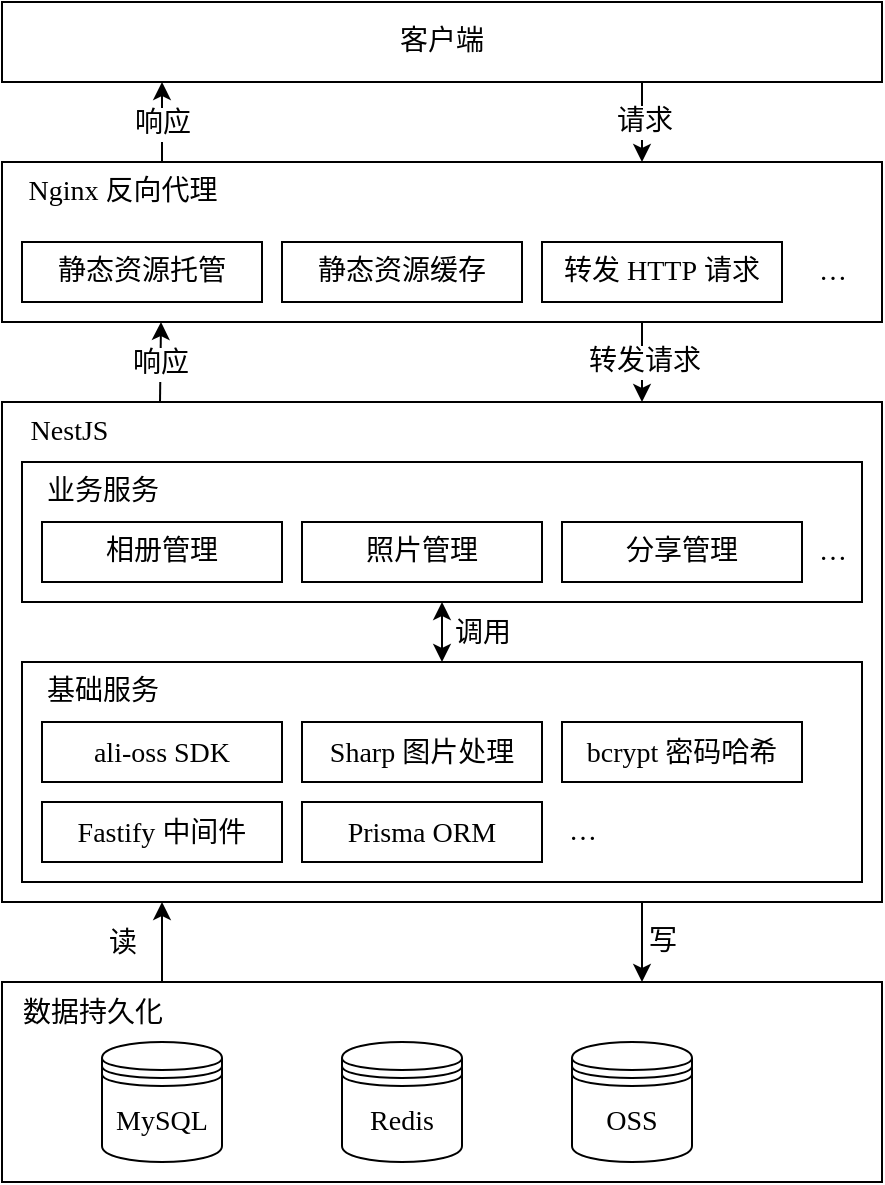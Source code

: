 <mxfile version="21.3.4" type="github">
  <diagram name="第 1 页" id="sVNKX02d8d3XeQ7yls5P">
    <mxGraphModel dx="1026" dy="599" grid="1" gridSize="10" guides="1" tooltips="1" connect="1" arrows="1" fold="1" page="1" pageScale="1" pageWidth="850" pageHeight="1100" math="0" shadow="0">
      <root>
        <mxCell id="0" />
        <mxCell id="1" parent="0" />
        <mxCell id="CnwSTAaUT7kjjvBv1FAx-1" value="" style="rounded=0;whiteSpace=wrap;html=1;" parent="1" vertex="1">
          <mxGeometry x="80" y="100" width="440" height="80" as="geometry" />
        </mxCell>
        <mxCell id="CnwSTAaUT7kjjvBv1FAx-2" value="&lt;font face=&quot;Times New Roman&quot; style=&quot;font-size: 14px;&quot;&gt;Nginx &lt;/font&gt;&lt;font style=&quot;font-size: 14px;&quot; face=&quot;宋体&quot;&gt;反向代理&lt;/font&gt;" style="text;html=1;align=center;verticalAlign=middle;resizable=0;points=[];autosize=1;strokeColor=none;fillColor=none;" parent="1" vertex="1">
          <mxGeometry x="80" y="100" width="120" height="30" as="geometry" />
        </mxCell>
        <mxCell id="CnwSTAaUT7kjjvBv1FAx-4" value="&lt;font face=&quot;宋体&quot; style=&quot;font-size: 14px;&quot;&gt;静态资源托管&lt;/font&gt;" style="rounded=0;whiteSpace=wrap;html=1;" parent="1" vertex="1">
          <mxGeometry x="90" y="140" width="120" height="30" as="geometry" />
        </mxCell>
        <mxCell id="CnwSTAaUT7kjjvBv1FAx-5" value="&lt;font face=&quot;宋体&quot; style=&quot;font-size: 14px;&quot;&gt;静态资源缓存&lt;/font&gt;" style="rounded=0;whiteSpace=wrap;html=1;" parent="1" vertex="1">
          <mxGeometry x="220" y="140" width="120" height="30" as="geometry" />
        </mxCell>
        <mxCell id="CnwSTAaUT7kjjvBv1FAx-6" value="&lt;font style=&quot;font-size: 14px;&quot; face=&quot;宋体&quot;&gt;…&lt;/font&gt;" style="text;html=1;align=center;verticalAlign=middle;resizable=0;points=[];autosize=1;strokeColor=none;fillColor=none;" parent="1" vertex="1">
          <mxGeometry x="475" y="140" width="40" height="30" as="geometry" />
        </mxCell>
        <mxCell id="CnwSTAaUT7kjjvBv1FAx-7" value="&lt;font face=&quot;宋体&quot; style=&quot;font-size: 14px;&quot;&gt;客户端&lt;/font&gt;" style="rounded=0;whiteSpace=wrap;html=1;" parent="1" vertex="1">
          <mxGeometry x="80" y="20" width="440" height="40" as="geometry" />
        </mxCell>
        <mxCell id="CnwSTAaUT7kjjvBv1FAx-8" value="" style="rounded=0;whiteSpace=wrap;html=1;" parent="1" vertex="1">
          <mxGeometry x="80" y="220" width="440" height="250" as="geometry" />
        </mxCell>
        <mxCell id="CnwSTAaUT7kjjvBv1FAx-9" value="&lt;font face=&quot;Times New Roman&quot; style=&quot;font-size: 14px;&quot;&gt;NestJS&amp;nbsp;&lt;/font&gt;" style="text;html=1;align=center;verticalAlign=middle;resizable=0;points=[];autosize=1;strokeColor=none;fillColor=none;" parent="1" vertex="1">
          <mxGeometry x="80" y="220" width="70" height="30" as="geometry" />
        </mxCell>
        <mxCell id="CnwSTAaUT7kjjvBv1FAx-14" value="" style="rounded=0;whiteSpace=wrap;html=1;" parent="1" vertex="1">
          <mxGeometry x="90" y="250" width="420" height="70" as="geometry" />
        </mxCell>
        <mxCell id="CnwSTAaUT7kjjvBv1FAx-15" value="&lt;font face=&quot;宋体&quot; style=&quot;font-size: 14px;&quot;&gt;业务服务&lt;/font&gt;" style="text;html=1;align=center;verticalAlign=middle;resizable=0;points=[];autosize=1;strokeColor=none;fillColor=none;" parent="1" vertex="1">
          <mxGeometry x="90" y="250" width="80" height="30" as="geometry" />
        </mxCell>
        <mxCell id="CnwSTAaUT7kjjvBv1FAx-16" value="" style="rounded=0;whiteSpace=wrap;html=1;" parent="1" vertex="1">
          <mxGeometry x="90" y="350" width="420" height="110" as="geometry" />
        </mxCell>
        <mxCell id="CnwSTAaUT7kjjvBv1FAx-17" value="&lt;font face=&quot;宋体&quot; style=&quot;font-size: 14px;&quot;&gt;基础服务&lt;/font&gt;" style="text;html=1;align=center;verticalAlign=middle;resizable=0;points=[];autosize=1;strokeColor=none;fillColor=none;" parent="1" vertex="1">
          <mxGeometry x="90" y="350" width="80" height="30" as="geometry" />
        </mxCell>
        <mxCell id="CnwSTAaUT7kjjvBv1FAx-18" value="&lt;font face=&quot;宋体&quot; style=&quot;font-size: 14px;&quot;&gt;相册管理&lt;/font&gt;" style="rounded=0;whiteSpace=wrap;html=1;" parent="1" vertex="1">
          <mxGeometry x="100" y="280" width="120" height="30" as="geometry" />
        </mxCell>
        <mxCell id="CnwSTAaUT7kjjvBv1FAx-19" value="&lt;font face=&quot;宋体&quot; style=&quot;font-size: 14px;&quot;&gt;照片管理&lt;/font&gt;" style="rounded=0;whiteSpace=wrap;html=1;" parent="1" vertex="1">
          <mxGeometry x="230" y="280" width="120" height="30" as="geometry" />
        </mxCell>
        <mxCell id="CnwSTAaUT7kjjvBv1FAx-20" value="&lt;font face=&quot;宋体&quot;&gt;&lt;span style=&quot;font-size: 14px;&quot;&gt;分享管理&lt;/span&gt;&lt;/font&gt;" style="rounded=0;whiteSpace=wrap;html=1;" parent="1" vertex="1">
          <mxGeometry x="360" y="280" width="120" height="30" as="geometry" />
        </mxCell>
        <mxCell id="CnwSTAaUT7kjjvBv1FAx-21" value="&lt;font style=&quot;font-size: 14px;&quot; face=&quot;宋体&quot;&gt;…&lt;/font&gt;" style="text;html=1;align=center;verticalAlign=middle;resizable=0;points=[];autosize=1;strokeColor=none;fillColor=none;" parent="1" vertex="1">
          <mxGeometry x="475" y="280" width="40" height="30" as="geometry" />
        </mxCell>
        <mxCell id="CnwSTAaUT7kjjvBv1FAx-23" value="&lt;span style=&quot;font-size: 14px;&quot;&gt;&lt;font face=&quot;Times New Roman&quot;&gt;ali-oss SDK&lt;/font&gt;&lt;/span&gt;" style="rounded=0;whiteSpace=wrap;html=1;" parent="1" vertex="1">
          <mxGeometry x="100" y="380" width="120" height="30" as="geometry" />
        </mxCell>
        <mxCell id="CnwSTAaUT7kjjvBv1FAx-24" value="&lt;font style=&quot;font-size: 14px;&quot;&gt;&lt;font style=&quot;font-size: 14px;&quot; face=&quot;Times New Roman&quot;&gt;Sharp &lt;/font&gt;&lt;font style=&quot;font-size: 14px;&quot; face=&quot;宋体&quot;&gt;图片处理&lt;/font&gt;&lt;/font&gt;" style="rounded=0;whiteSpace=wrap;html=1;" parent="1" vertex="1">
          <mxGeometry x="230" y="380" width="120" height="30" as="geometry" />
        </mxCell>
        <mxCell id="CnwSTAaUT7kjjvBv1FAx-25" value="&lt;font style=&quot;font-size: 14px;&quot; face=&quot;宋体&quot;&gt;…&lt;/font&gt;" style="text;html=1;align=center;verticalAlign=middle;resizable=0;points=[];autosize=1;strokeColor=none;fillColor=none;" parent="1" vertex="1">
          <mxGeometry x="350" y="420" width="40" height="30" as="geometry" />
        </mxCell>
        <mxCell id="CnwSTAaUT7kjjvBv1FAx-27" value="&lt;span style=&quot;font-size: 14px;&quot;&gt;&lt;font face=&quot;Times New Roman&quot;&gt;bcrypt &lt;/font&gt;&lt;font face=&quot;宋体&quot;&gt;密码哈希&lt;/font&gt;&lt;/span&gt;" style="rounded=0;whiteSpace=wrap;html=1;" parent="1" vertex="1">
          <mxGeometry x="360" y="380" width="120" height="30" as="geometry" />
        </mxCell>
        <mxCell id="CnwSTAaUT7kjjvBv1FAx-28" value="&lt;span style=&quot;font-size: 14px;&quot;&gt;&lt;font face=&quot;Times New Roman&quot;&gt;Prisma ORM&lt;/font&gt;&lt;/span&gt;" style="rounded=0;whiteSpace=wrap;html=1;" parent="1" vertex="1">
          <mxGeometry x="230" y="420" width="120" height="30" as="geometry" />
        </mxCell>
        <mxCell id="CnwSTAaUT7kjjvBv1FAx-29" value="&lt;span style=&quot;font-size: 14px;&quot;&gt;&lt;font face=&quot;Times New Roman&quot;&gt;Fastify &lt;/font&gt;&lt;font face=&quot;宋体&quot;&gt;中间件&lt;/font&gt;&lt;/span&gt;" style="rounded=0;whiteSpace=wrap;html=1;" parent="1" vertex="1">
          <mxGeometry x="100" y="420" width="120" height="30" as="geometry" />
        </mxCell>
        <mxCell id="CnwSTAaUT7kjjvBv1FAx-30" value="" style="rounded=0;whiteSpace=wrap;html=1;" parent="1" vertex="1">
          <mxGeometry x="80" y="510" width="440" height="100" as="geometry" />
        </mxCell>
        <mxCell id="CnwSTAaUT7kjjvBv1FAx-31" value="&lt;span style=&quot;font-size: 14px;&quot;&gt;&lt;font face=&quot;宋体&quot;&gt;数据持久化&lt;/font&gt;&lt;/span&gt;" style="text;html=1;align=center;verticalAlign=middle;resizable=0;points=[];autosize=1;strokeColor=none;fillColor=none;" parent="1" vertex="1">
          <mxGeometry x="80" y="510" width="90" height="30" as="geometry" />
        </mxCell>
        <mxCell id="CnwSTAaUT7kjjvBv1FAx-36" value="&lt;font face=&quot;Times New Roman&quot; style=&quot;font-size: 14px;&quot;&gt;MySQL&lt;/font&gt;" style="shape=datastore;whiteSpace=wrap;html=1;" parent="1" vertex="1">
          <mxGeometry x="130" y="540" width="60" height="60" as="geometry" />
        </mxCell>
        <mxCell id="CnwSTAaUT7kjjvBv1FAx-37" value="&lt;font face=&quot;Times New Roman&quot; style=&quot;font-size: 14px;&quot;&gt;Redis&lt;/font&gt;" style="shape=datastore;whiteSpace=wrap;html=1;" parent="1" vertex="1">
          <mxGeometry x="250" y="540" width="60" height="60" as="geometry" />
        </mxCell>
        <mxCell id="CnwSTAaUT7kjjvBv1FAx-38" value="&lt;font face=&quot;Times New Roman&quot; style=&quot;font-size: 14px;&quot;&gt;OSS&lt;/font&gt;" style="shape=datastore;whiteSpace=wrap;html=1;" parent="1" vertex="1">
          <mxGeometry x="365" y="540" width="60" height="60" as="geometry" />
        </mxCell>
        <mxCell id="CnwSTAaUT7kjjvBv1FAx-39" value="" style="endArrow=classic;html=1;rounded=0;" parent="1" edge="1">
          <mxGeometry width="50" height="50" relative="1" as="geometry">
            <mxPoint x="400" y="60" as="sourcePoint" />
            <mxPoint x="400" y="100" as="targetPoint" />
          </mxGeometry>
        </mxCell>
        <mxCell id="CnwSTAaUT7kjjvBv1FAx-40" value="&lt;font face=&quot;宋体&quot; style=&quot;font-size: 14px;&quot;&gt;请求&lt;/font&gt;" style="edgeLabel;html=1;align=center;verticalAlign=middle;resizable=0;points=[];" parent="CnwSTAaUT7kjjvBv1FAx-39" vertex="1" connectable="0">
          <mxGeometry x="-0.056" y="1" relative="1" as="geometry">
            <mxPoint y="1" as="offset" />
          </mxGeometry>
        </mxCell>
        <mxCell id="CnwSTAaUT7kjjvBv1FAx-41" value="" style="endArrow=classic;html=1;rounded=0;" parent="1" edge="1">
          <mxGeometry width="50" height="50" relative="1" as="geometry">
            <mxPoint x="160" y="100" as="sourcePoint" />
            <mxPoint x="160" y="60" as="targetPoint" />
          </mxGeometry>
        </mxCell>
        <mxCell id="CnwSTAaUT7kjjvBv1FAx-42" value="&lt;font face=&quot;宋体&quot; style=&quot;font-size: 14px;&quot;&gt;响应&lt;/font&gt;" style="edgeLabel;html=1;align=center;verticalAlign=middle;resizable=0;points=[];" parent="CnwSTAaUT7kjjvBv1FAx-41" vertex="1" connectable="0">
          <mxGeometry x="-0.011" relative="1" as="geometry">
            <mxPoint y="1" as="offset" />
          </mxGeometry>
        </mxCell>
        <mxCell id="CnwSTAaUT7kjjvBv1FAx-43" value="" style="endArrow=classic;startArrow=classic;html=1;rounded=0;" parent="1" edge="1">
          <mxGeometry width="50" height="50" relative="1" as="geometry">
            <mxPoint x="300" y="320" as="sourcePoint" />
            <mxPoint x="300" y="350" as="targetPoint" />
          </mxGeometry>
        </mxCell>
        <mxCell id="CnwSTAaUT7kjjvBv1FAx-44" value="&lt;font face=&quot;宋体&quot; style=&quot;font-size: 14px;&quot;&gt;调用&lt;/font&gt;" style="edgeLabel;html=1;align=center;verticalAlign=middle;resizable=0;points=[];" parent="CnwSTAaUT7kjjvBv1FAx-43" vertex="1" connectable="0">
          <mxGeometry x="0.025" relative="1" as="geometry">
            <mxPoint x="20" as="offset" />
          </mxGeometry>
        </mxCell>
        <mxCell id="CnwSTAaUT7kjjvBv1FAx-47" value="" style="endArrow=classic;html=1;rounded=0;" parent="1" edge="1">
          <mxGeometry width="50" height="50" relative="1" as="geometry">
            <mxPoint x="400" y="180" as="sourcePoint" />
            <mxPoint x="400" y="220" as="targetPoint" />
          </mxGeometry>
        </mxCell>
        <mxCell id="CnwSTAaUT7kjjvBv1FAx-48" value="&lt;font face=&quot;宋体&quot; style=&quot;font-size: 14px;&quot;&gt;转发请求&lt;/font&gt;" style="edgeLabel;html=1;align=center;verticalAlign=middle;resizable=0;points=[];" parent="CnwSTAaUT7kjjvBv1FAx-47" vertex="1" connectable="0">
          <mxGeometry x="-0.056" y="1" relative="1" as="geometry">
            <mxPoint y="1" as="offset" />
          </mxGeometry>
        </mxCell>
        <mxCell id="CnwSTAaUT7kjjvBv1FAx-49" value="" style="endArrow=classic;html=1;rounded=0;" parent="1" edge="1">
          <mxGeometry width="50" height="50" relative="1" as="geometry">
            <mxPoint x="159" y="220" as="sourcePoint" />
            <mxPoint x="159.5" y="180" as="targetPoint" />
          </mxGeometry>
        </mxCell>
        <mxCell id="CnwSTAaUT7kjjvBv1FAx-50" value="&lt;font face=&quot;宋体&quot; style=&quot;font-size: 14px;&quot;&gt;响应&lt;/font&gt;" style="edgeLabel;html=1;align=center;verticalAlign=middle;resizable=0;points=[];" parent="CnwSTAaUT7kjjvBv1FAx-49" vertex="1" connectable="0">
          <mxGeometry x="-0.011" relative="1" as="geometry">
            <mxPoint y="1" as="offset" />
          </mxGeometry>
        </mxCell>
        <mxCell id="CnwSTAaUT7kjjvBv1FAx-51" value="" style="endArrow=classic;html=1;rounded=0;" parent="1" edge="1">
          <mxGeometry width="50" height="50" relative="1" as="geometry">
            <mxPoint x="400" y="470" as="sourcePoint" />
            <mxPoint x="400" y="510" as="targetPoint" />
          </mxGeometry>
        </mxCell>
        <mxCell id="CnwSTAaUT7kjjvBv1FAx-52" value="&lt;font face=&quot;宋体&quot; style=&quot;font-size: 14px;&quot;&gt;写&lt;/font&gt;" style="edgeLabel;html=1;align=center;verticalAlign=middle;resizable=0;points=[];" parent="CnwSTAaUT7kjjvBv1FAx-51" vertex="1" connectable="0">
          <mxGeometry x="-0.056" y="1" relative="1" as="geometry">
            <mxPoint x="9" y="1" as="offset" />
          </mxGeometry>
        </mxCell>
        <mxCell id="CnwSTAaUT7kjjvBv1FAx-59" value="" style="endArrow=classic;html=1;rounded=0;" parent="1" edge="1">
          <mxGeometry width="50" height="50" relative="1" as="geometry">
            <mxPoint x="160" y="500" as="sourcePoint" />
            <mxPoint x="160" y="470" as="targetPoint" />
            <Array as="points">
              <mxPoint x="160" y="510" />
            </Array>
          </mxGeometry>
        </mxCell>
        <mxCell id="CnwSTAaUT7kjjvBv1FAx-60" value="&lt;font face=&quot;宋体&quot; style=&quot;font-size: 14px;&quot;&gt;读&lt;/font&gt;" style="edgeLabel;html=1;align=center;verticalAlign=middle;resizable=0;points=[];" parent="CnwSTAaUT7kjjvBv1FAx-59" vertex="1" connectable="0">
          <mxGeometry x="-0.011" relative="1" as="geometry">
            <mxPoint x="-20" y="-5" as="offset" />
          </mxGeometry>
        </mxCell>
        <mxCell id="2-X3Ouk3kkMA2am-kj3b-1" value="&lt;font face=&quot;宋体&quot; style=&quot;font-size: 14px;&quot;&gt;转发&lt;/font&gt;&lt;font face=&quot;Times New Roman&quot; style=&quot;font-size: 14px;&quot;&gt;&amp;nbsp;&lt;/font&gt;&lt;font face=&quot;Times New Roman&quot; style=&quot;font-size: 14px;&quot;&gt;HTTP&amp;nbsp;&lt;/font&gt;&lt;font face=&quot;宋体&quot; style=&quot;font-size: 14px;&quot;&gt;请求&lt;/font&gt;" style="rounded=0;whiteSpace=wrap;html=1;" vertex="1" parent="1">
          <mxGeometry x="350" y="140" width="120" height="30" as="geometry" />
        </mxCell>
      </root>
    </mxGraphModel>
  </diagram>
</mxfile>
